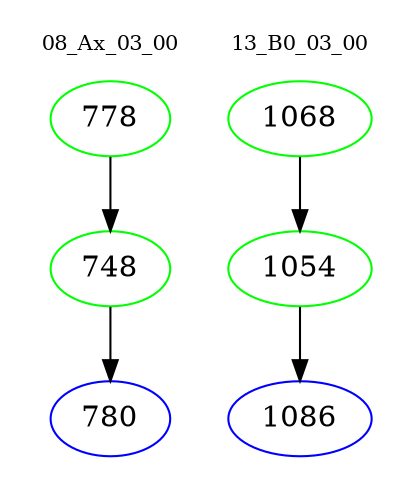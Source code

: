 digraph{
subgraph cluster_0 {
color = white
label = "08_Ax_03_00";
fontsize=10;
T0_778 [label="778", color="green"]
T0_778 -> T0_748 [color="black"]
T0_748 [label="748", color="green"]
T0_748 -> T0_780 [color="black"]
T0_780 [label="780", color="blue"]
}
subgraph cluster_1 {
color = white
label = "13_B0_03_00";
fontsize=10;
T1_1068 [label="1068", color="green"]
T1_1068 -> T1_1054 [color="black"]
T1_1054 [label="1054", color="green"]
T1_1054 -> T1_1086 [color="black"]
T1_1086 [label="1086", color="blue"]
}
}
